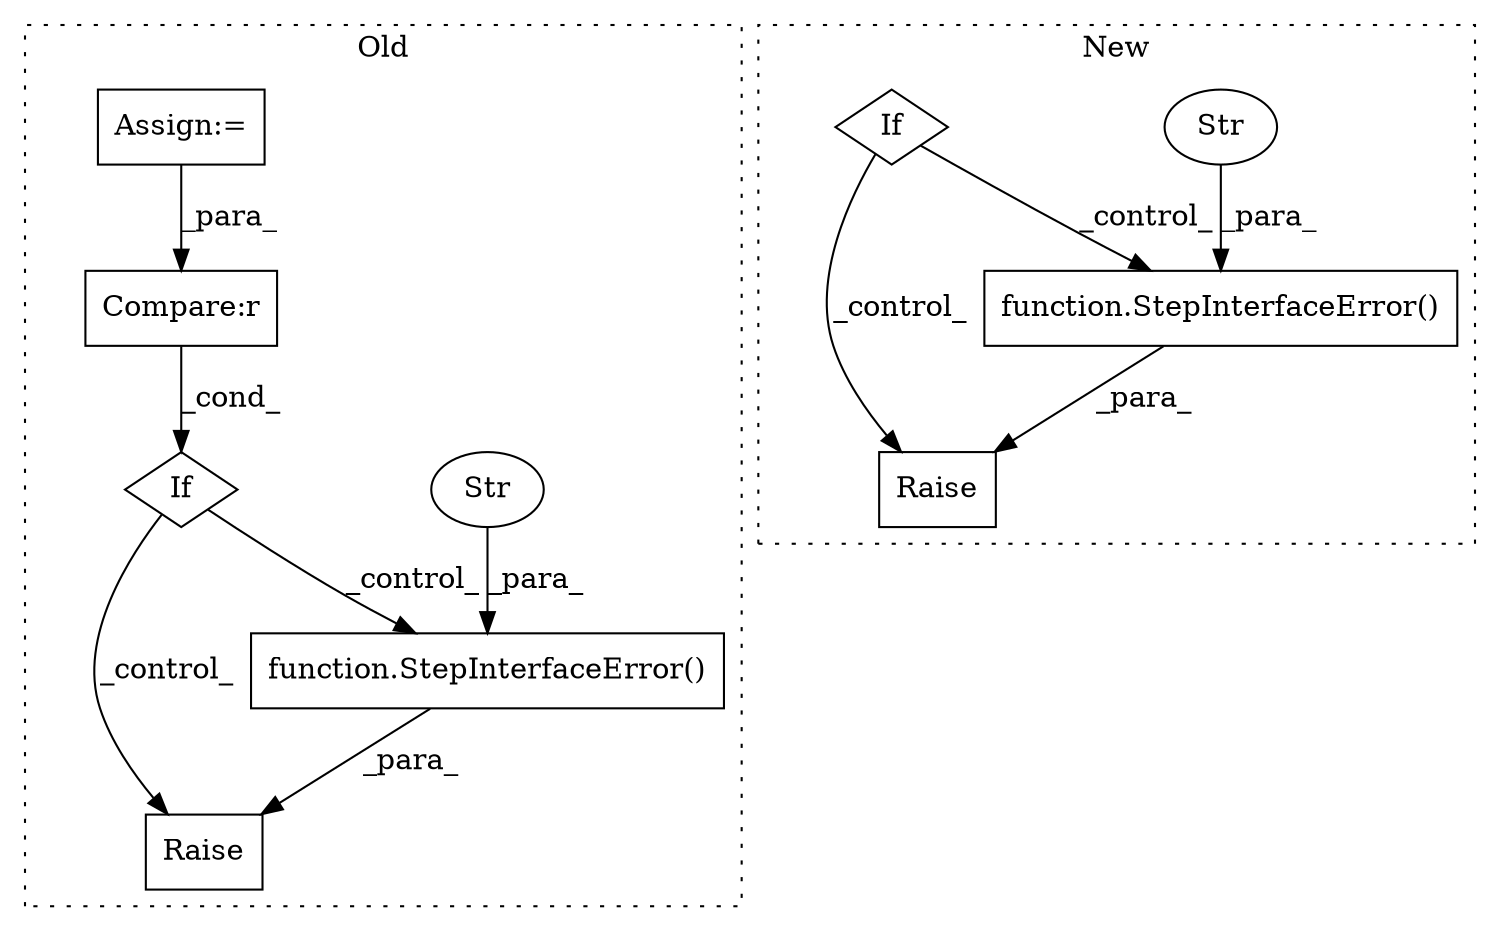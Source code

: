 digraph G {
subgraph cluster0 {
1 [label="function.StepInterfaceError()" a="75" s="583,828" l="36,1" shape="box"];
3 [label="Raise" a="91" s="577" l="6" shape="box"];
4 [label="Str" a="66" s="619" l="209" shape="ellipse"];
7 [label="If" a="96" s="527" l="3" shape="diamond"];
9 [label="Assign:=" a="68" s="417" l="3" shape="box"];
10 [label="Compare:r" a="40" s="530" l="33" shape="box"];
label = "Old";
style="dotted";
}
subgraph cluster1 {
2 [label="Raise" a="91" s="1490" l="6" shape="box"];
5 [label="function.StepInterfaceError()" a="75" s="1496,1517" l="19,1" shape="box"];
6 [label="Str" a="66" s="1515" l="2" shape="ellipse"];
8 [label="If" a="96" s="272" l="3" shape="diamond"];
label = "New";
style="dotted";
}
1 -> 3 [label="_para_"];
4 -> 1 [label="_para_"];
5 -> 2 [label="_para_"];
6 -> 5 [label="_para_"];
7 -> 1 [label="_control_"];
7 -> 3 [label="_control_"];
8 -> 5 [label="_control_"];
8 -> 2 [label="_control_"];
9 -> 10 [label="_para_"];
10 -> 7 [label="_cond_"];
}